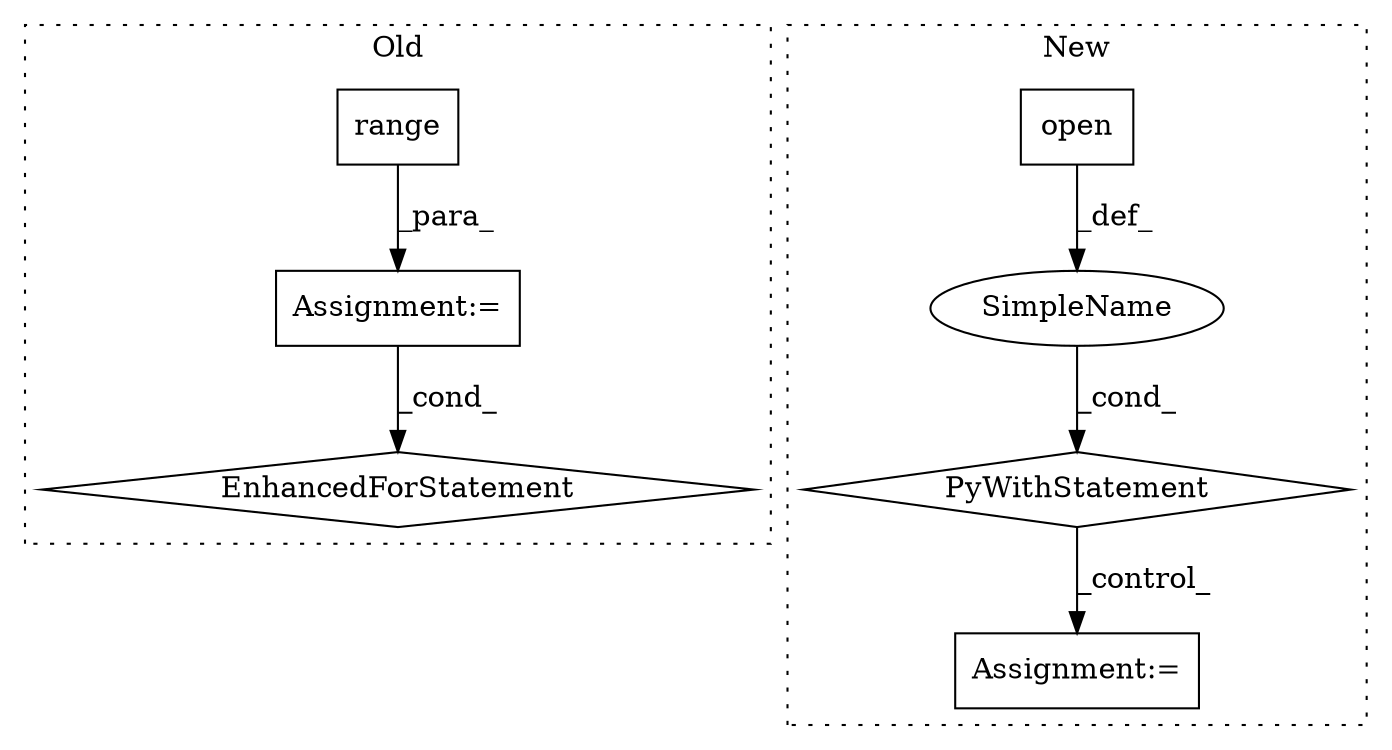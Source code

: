 digraph G {
subgraph cluster0 {
1 [label="range" a="32" s="10582,10599" l="6,1" shape="box"];
3 [label="Assignment:=" a="7" s="10519,10600" l="53,2" shape="box"];
4 [label="EnhancedForStatement" a="70" s="10519,10600" l="53,2" shape="diamond"];
label = "Old";
style="dotted";
}
subgraph cluster1 {
2 [label="open" a="32" s="9885,9898" l="5,1" shape="box"];
5 [label="Assignment:=" a="7" s="10078" l="1" shape="box"];
6 [label="SimpleName" a="42" s="" l="" shape="ellipse"];
7 [label="PyWithStatement" a="104" s="9875,9899" l="10,2" shape="diamond"];
label = "New";
style="dotted";
}
1 -> 3 [label="_para_"];
2 -> 6 [label="_def_"];
3 -> 4 [label="_cond_"];
6 -> 7 [label="_cond_"];
7 -> 5 [label="_control_"];
}